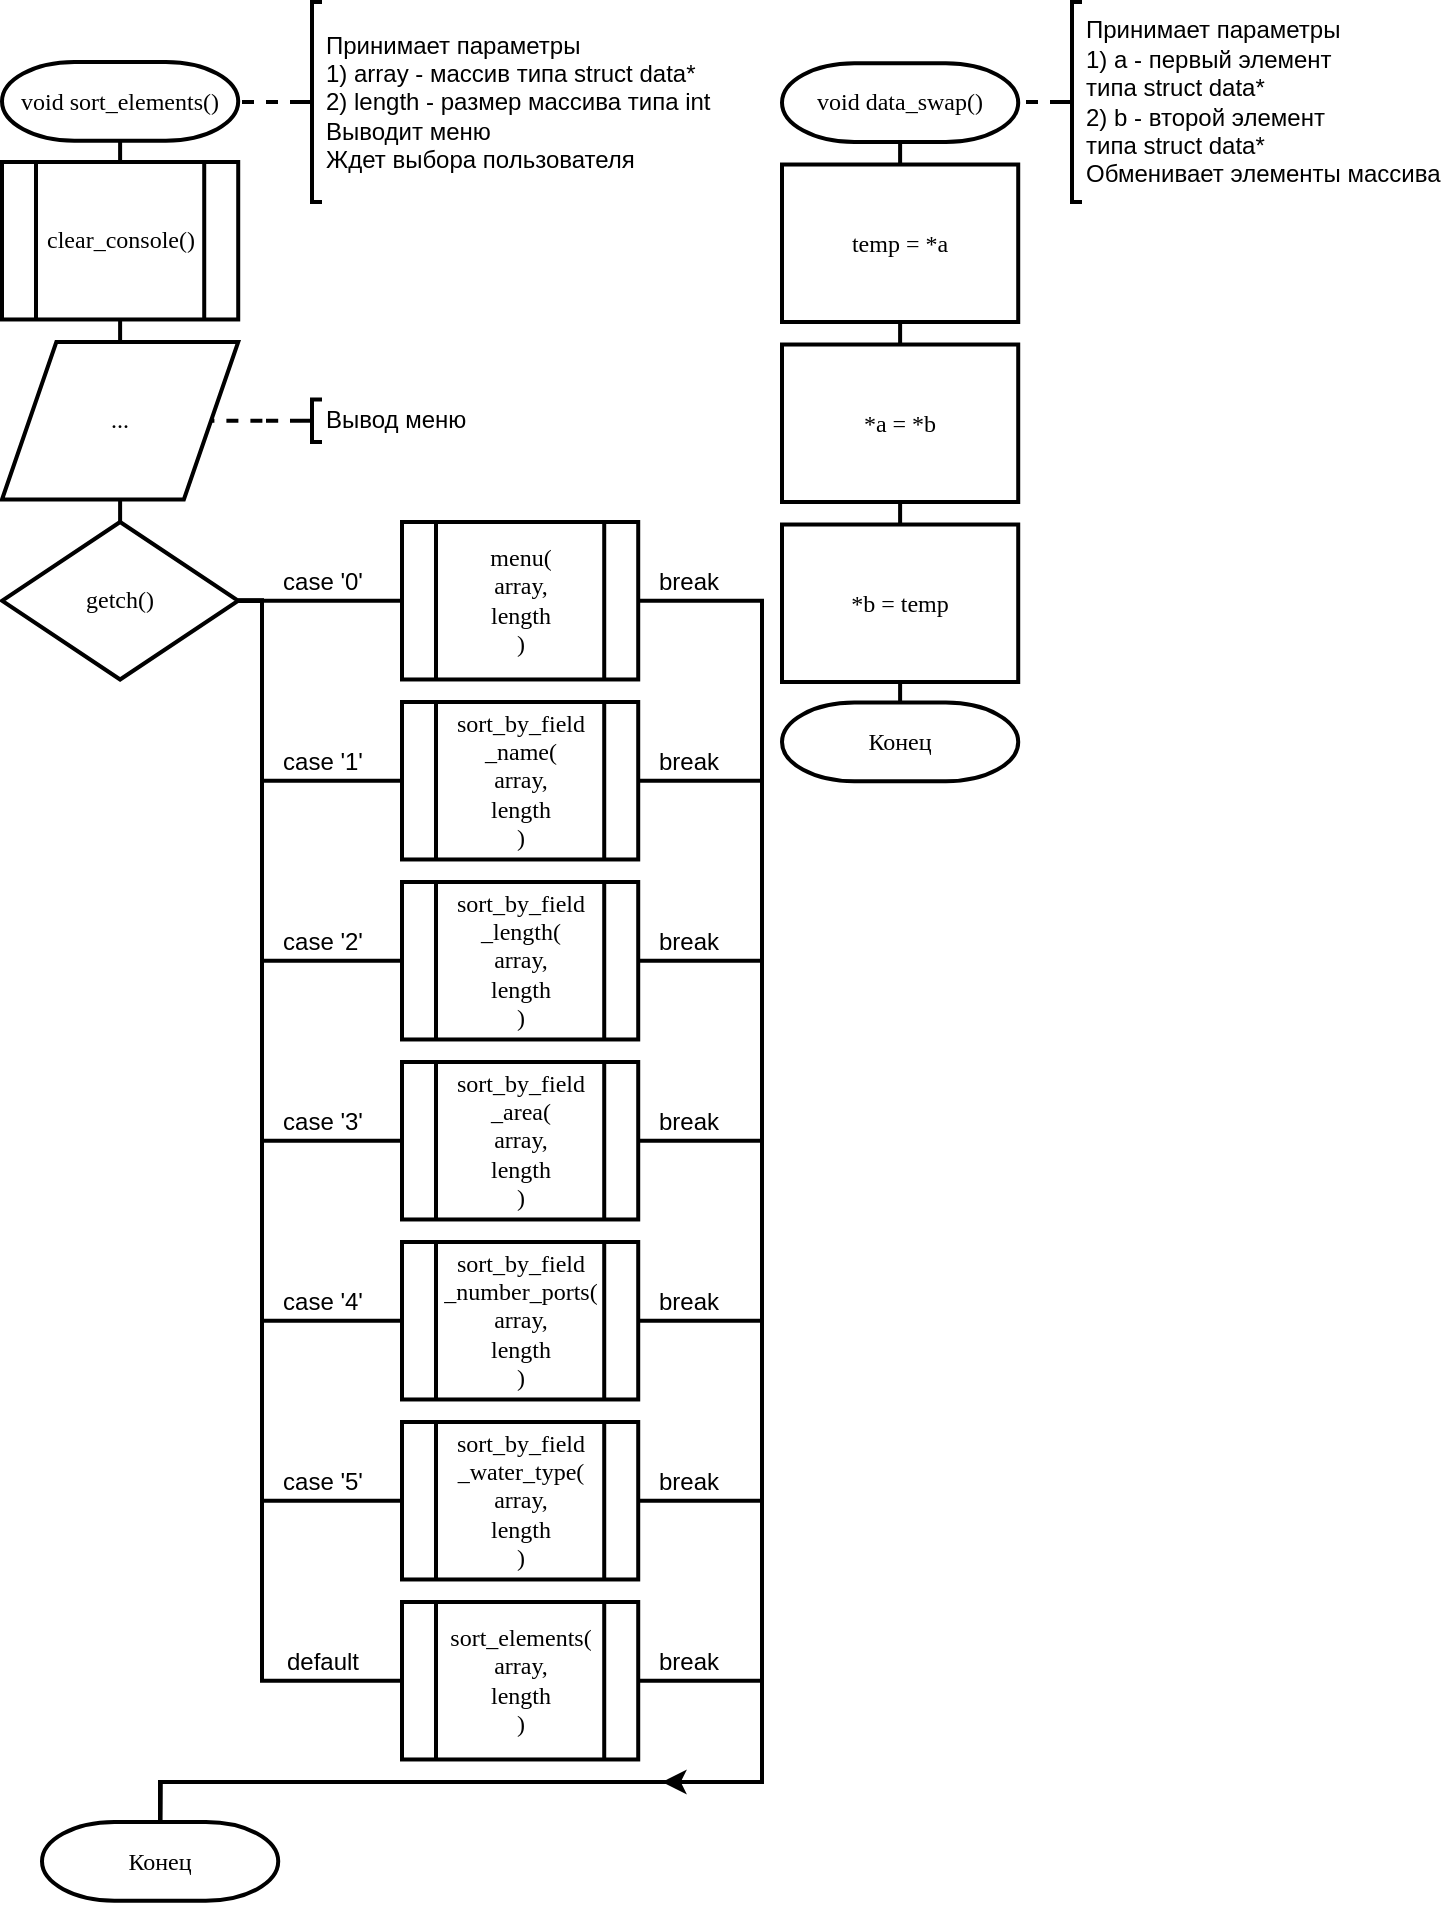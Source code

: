 <mxfile version="13.0.3" type="device" pages="3"><diagram id="VI3_AvtXxXNUg1uCcDkh" name="1"><mxGraphModel dx="1002" dy="581" grid="1" gridSize="10" guides="1" tooltips="1" connect="1" arrows="1" fold="1" page="1" pageScale="1" pageWidth="827" pageHeight="1169" math="0" shadow="0"><root><mxCell id="0"/><mxCell id="1" parent="0"/><mxCell id="K53VojIKb8qqglcW1NsD-45" style="edgeStyle=orthogonalEdgeStyle;rounded=0;orthogonalLoop=1;jettySize=auto;html=1;exitX=0.5;exitY=1;exitDx=0;exitDy=0;exitPerimeter=0;entryX=0.5;entryY=0;entryDx=0;entryDy=0;endArrow=none;endFill=0;strokeWidth=2;" edge="1" parent="1" source="K53VojIKb8qqglcW1NsD-1" target="K53VojIKb8qqglcW1NsD-2"><mxGeometry relative="1" as="geometry"/></mxCell><mxCell id="K53VojIKb8qqglcW1NsD-1" value="void sort_elements()" style="strokeWidth=2;html=1;shape=mxgraph.flowchart.terminator;whiteSpace=wrap;rounded=0;fontFamily=Times New Roman;" vertex="1" parent="1"><mxGeometry x="40" y="40" width="118.11" height="39.37" as="geometry"/></mxCell><mxCell id="K53VojIKb8qqglcW1NsD-44" style="edgeStyle=orthogonalEdgeStyle;rounded=0;orthogonalLoop=1;jettySize=auto;html=1;exitX=0.5;exitY=1;exitDx=0;exitDy=0;entryX=0.5;entryY=0;entryDx=0;entryDy=0;endArrow=none;endFill=0;strokeWidth=2;" edge="1" parent="1" source="K53VojIKb8qqglcW1NsD-2" target="K53VojIKb8qqglcW1NsD-3"><mxGeometry relative="1" as="geometry"/></mxCell><mxCell id="K53VojIKb8qqglcW1NsD-2" value="clear_console()" style="verticalLabelPosition=middle;verticalAlign=middle;html=1;shape=process;whiteSpace=wrap;rounded=0;size=0.14;arcSize=6;strokeWidth=2;fontFamily=Times New Roman;labelPosition=center;align=center;" vertex="1" parent="1"><mxGeometry x="40" y="90" width="118.11" height="78.74" as="geometry"/></mxCell><mxCell id="K53VojIKb8qqglcW1NsD-43" style="edgeStyle=orthogonalEdgeStyle;rounded=0;orthogonalLoop=1;jettySize=auto;html=1;exitX=0.5;exitY=1;exitDx=0;exitDy=0;entryX=0.5;entryY=0;entryDx=0;entryDy=0;entryPerimeter=0;endArrow=none;endFill=0;strokeWidth=2;" edge="1" parent="1" source="K53VojIKb8qqglcW1NsD-3" target="K53VojIKb8qqglcW1NsD-4"><mxGeometry relative="1" as="geometry"/></mxCell><mxCell id="K53VojIKb8qqglcW1NsD-3" value="..." style="shape=parallelogram;html=1;strokeWidth=2;perimeter=parallelogramPerimeter;whiteSpace=wrap;rounded=0;arcSize=12;size=0.23;fontFamily=Times New Roman;" vertex="1" parent="1"><mxGeometry x="40" y="180" width="118.11" height="78.74" as="geometry"/></mxCell><mxCell id="K53VojIKb8qqglcW1NsD-13" style="edgeStyle=orthogonalEdgeStyle;rounded=0;orthogonalLoop=1;jettySize=auto;html=1;exitX=1;exitY=0.5;exitDx=0;exitDy=0;exitPerimeter=0;entryX=0;entryY=0.5;entryDx=0;entryDy=0;endArrow=none;endFill=0;strokeWidth=2;" edge="1" parent="1" source="K53VojIKb8qqglcW1NsD-4" target="K53VojIKb8qqglcW1NsD-5"><mxGeometry relative="1" as="geometry"/></mxCell><mxCell id="K53VojIKb8qqglcW1NsD-14" style="edgeStyle=orthogonalEdgeStyle;rounded=0;orthogonalLoop=1;jettySize=auto;html=1;exitX=1;exitY=0.5;exitDx=0;exitDy=0;exitPerimeter=0;entryX=0;entryY=0.5;entryDx=0;entryDy=0;endArrow=none;endFill=0;strokeWidth=2;" edge="1" parent="1" source="K53VojIKb8qqglcW1NsD-4" target="K53VojIKb8qqglcW1NsD-6"><mxGeometry relative="1" as="geometry"><Array as="points"><mxPoint x="170" y="309"/><mxPoint x="170" y="399"/></Array></mxGeometry></mxCell><mxCell id="K53VojIKb8qqglcW1NsD-16" style="edgeStyle=orthogonalEdgeStyle;rounded=0;orthogonalLoop=1;jettySize=auto;html=1;exitX=1;exitY=0.5;exitDx=0;exitDy=0;exitPerimeter=0;entryX=0;entryY=0.5;entryDx=0;entryDy=0;endArrow=none;endFill=0;strokeWidth=2;" edge="1" parent="1" source="K53VojIKb8qqglcW1NsD-4" target="K53VojIKb8qqglcW1NsD-7"><mxGeometry relative="1" as="geometry"><Array as="points"><mxPoint x="170" y="309"/><mxPoint x="170" y="489"/></Array></mxGeometry></mxCell><mxCell id="K53VojIKb8qqglcW1NsD-17" style="edgeStyle=orthogonalEdgeStyle;rounded=0;orthogonalLoop=1;jettySize=auto;html=1;exitX=1;exitY=0.5;exitDx=0;exitDy=0;exitPerimeter=0;entryX=0;entryY=0.5;entryDx=0;entryDy=0;endArrow=none;endFill=0;strokeWidth=2;" edge="1" parent="1" source="K53VojIKb8qqglcW1NsD-4" target="K53VojIKb8qqglcW1NsD-8"><mxGeometry relative="1" as="geometry"><Array as="points"><mxPoint x="170" y="309"/><mxPoint x="170" y="579"/></Array></mxGeometry></mxCell><mxCell id="K53VojIKb8qqglcW1NsD-18" style="edgeStyle=orthogonalEdgeStyle;rounded=0;orthogonalLoop=1;jettySize=auto;html=1;exitX=1;exitY=0.5;exitDx=0;exitDy=0;exitPerimeter=0;entryX=0;entryY=0.5;entryDx=0;entryDy=0;endArrow=none;endFill=0;strokeWidth=2;" edge="1" parent="1" source="K53VojIKb8qqglcW1NsD-4" target="K53VojIKb8qqglcW1NsD-9"><mxGeometry relative="1" as="geometry"><Array as="points"><mxPoint x="170" y="309"/><mxPoint x="170" y="669"/></Array></mxGeometry></mxCell><mxCell id="K53VojIKb8qqglcW1NsD-19" style="edgeStyle=orthogonalEdgeStyle;rounded=0;orthogonalLoop=1;jettySize=auto;html=1;exitX=1;exitY=0.5;exitDx=0;exitDy=0;exitPerimeter=0;entryX=0;entryY=0.5;entryDx=0;entryDy=0;endArrow=none;endFill=0;strokeWidth=2;" edge="1" parent="1" source="K53VojIKb8qqglcW1NsD-4" target="K53VojIKb8qqglcW1NsD-10"><mxGeometry relative="1" as="geometry"><Array as="points"><mxPoint x="170" y="309"/><mxPoint x="170" y="759"/></Array></mxGeometry></mxCell><mxCell id="K53VojIKb8qqglcW1NsD-20" style="edgeStyle=orthogonalEdgeStyle;rounded=0;orthogonalLoop=1;jettySize=auto;html=1;exitX=1;exitY=0.5;exitDx=0;exitDy=0;exitPerimeter=0;entryX=0;entryY=0.5;entryDx=0;entryDy=0;endArrow=none;endFill=0;strokeWidth=2;" edge="1" parent="1" source="K53VojIKb8qqglcW1NsD-4" target="K53VojIKb8qqglcW1NsD-11"><mxGeometry relative="1" as="geometry"><Array as="points"><mxPoint x="170" y="309"/><mxPoint x="170" y="849"/></Array></mxGeometry></mxCell><mxCell id="K53VojIKb8qqglcW1NsD-4" value="getch()" style="strokeWidth=2;html=1;shape=mxgraph.flowchart.decision;whiteSpace=wrap;rounded=0;fontFamily=Times New Roman;" vertex="1" parent="1"><mxGeometry x="40" y="270" width="118.11" height="78.74" as="geometry"/></mxCell><mxCell id="K53VojIKb8qqglcW1NsD-28" style="edgeStyle=orthogonalEdgeStyle;rounded=0;orthogonalLoop=1;jettySize=auto;html=1;exitX=1;exitY=0.5;exitDx=0;exitDy=0;entryX=0.5;entryY=0;entryDx=0;entryDy=0;entryPerimeter=0;endArrow=none;endFill=0;strokeWidth=2;" edge="1" parent="1" source="K53VojIKb8qqglcW1NsD-5" target="K53VojIKb8qqglcW1NsD-12"><mxGeometry relative="1" as="geometry"><Array as="points"><mxPoint x="420" y="309"/><mxPoint x="420" y="900"/><mxPoint x="119" y="900"/></Array></mxGeometry></mxCell><mxCell id="K53VojIKb8qqglcW1NsD-5" value="menu(&lt;br&gt;array,&lt;br&gt;length&lt;br&gt;)" style="verticalLabelPosition=middle;verticalAlign=middle;html=1;shape=process;whiteSpace=wrap;rounded=0;size=0.14;arcSize=6;strokeWidth=2;fontFamily=Times New Roman;labelPosition=center;align=center;" vertex="1" parent="1"><mxGeometry x="240" y="270" width="118.11" height="78.74" as="geometry"/></mxCell><mxCell id="K53VojIKb8qqglcW1NsD-27" style="edgeStyle=orthogonalEdgeStyle;rounded=0;orthogonalLoop=1;jettySize=auto;html=1;exitX=1;exitY=0.5;exitDx=0;exitDy=0;entryX=0.5;entryY=0;entryDx=0;entryDy=0;entryPerimeter=0;endArrow=none;endFill=0;strokeWidth=2;" edge="1" parent="1" source="K53VojIKb8qqglcW1NsD-6" target="K53VojIKb8qqglcW1NsD-12"><mxGeometry relative="1" as="geometry"><Array as="points"><mxPoint x="420" y="399"/><mxPoint x="420" y="900"/><mxPoint x="119" y="900"/></Array></mxGeometry></mxCell><mxCell id="K53VojIKb8qqglcW1NsD-6" value="sort_by_field&lt;br&gt;_name(&lt;br&gt;array,&lt;br&gt;length&lt;br&gt;)" style="verticalLabelPosition=middle;verticalAlign=middle;html=1;shape=process;whiteSpace=wrap;rounded=0;size=0.14;arcSize=6;strokeWidth=2;fontFamily=Times New Roman;labelPosition=center;align=center;" vertex="1" parent="1"><mxGeometry x="240" y="360" width="118.11" height="78.74" as="geometry"/></mxCell><mxCell id="K53VojIKb8qqglcW1NsD-26" style="edgeStyle=orthogonalEdgeStyle;rounded=0;orthogonalLoop=1;jettySize=auto;html=1;exitX=1;exitY=0.5;exitDx=0;exitDy=0;entryX=0.5;entryY=0;entryDx=0;entryDy=0;entryPerimeter=0;endArrow=none;endFill=0;strokeWidth=2;" edge="1" parent="1" source="K53VojIKb8qqglcW1NsD-7" target="K53VojIKb8qqglcW1NsD-12"><mxGeometry relative="1" as="geometry"><Array as="points"><mxPoint x="420" y="489"/><mxPoint x="420" y="900"/><mxPoint x="119" y="900"/></Array></mxGeometry></mxCell><mxCell id="K53VojIKb8qqglcW1NsD-7" value="sort_by_field&lt;br&gt;_length(&lt;br&gt;array,&lt;br&gt;length&lt;br&gt;)" style="verticalLabelPosition=middle;verticalAlign=middle;html=1;shape=process;whiteSpace=wrap;rounded=0;size=0.14;arcSize=6;strokeWidth=2;fontFamily=Times New Roman;labelPosition=center;align=center;" vertex="1" parent="1"><mxGeometry x="240" y="450" width="118.11" height="78.74" as="geometry"/></mxCell><mxCell id="K53VojIKb8qqglcW1NsD-25" style="edgeStyle=orthogonalEdgeStyle;rounded=0;orthogonalLoop=1;jettySize=auto;html=1;exitX=1;exitY=0.5;exitDx=0;exitDy=0;entryX=0.5;entryY=0;entryDx=0;entryDy=0;entryPerimeter=0;endArrow=none;endFill=0;strokeWidth=2;" edge="1" parent="1" source="K53VojIKb8qqglcW1NsD-8" target="K53VojIKb8qqglcW1NsD-12"><mxGeometry relative="1" as="geometry"><Array as="points"><mxPoint x="420" y="579"/><mxPoint x="420" y="900"/><mxPoint x="119" y="900"/></Array></mxGeometry></mxCell><mxCell id="K53VojIKb8qqglcW1NsD-8" value="sort_by_field&lt;br&gt;_area(&lt;br&gt;array,&lt;br&gt;length&lt;br&gt;)" style="verticalLabelPosition=middle;verticalAlign=middle;html=1;shape=process;whiteSpace=wrap;rounded=0;size=0.14;arcSize=6;strokeWidth=2;fontFamily=Times New Roman;labelPosition=center;align=center;" vertex="1" parent="1"><mxGeometry x="240" y="540" width="118.11" height="78.74" as="geometry"/></mxCell><mxCell id="K53VojIKb8qqglcW1NsD-24" style="edgeStyle=orthogonalEdgeStyle;rounded=0;orthogonalLoop=1;jettySize=auto;html=1;exitX=1;exitY=0.5;exitDx=0;exitDy=0;entryX=0.5;entryY=0;entryDx=0;entryDy=0;entryPerimeter=0;endArrow=none;endFill=0;strokeWidth=2;" edge="1" parent="1" source="K53VojIKb8qqglcW1NsD-9" target="K53VojIKb8qqglcW1NsD-12"><mxGeometry relative="1" as="geometry"><Array as="points"><mxPoint x="420" y="669"/><mxPoint x="420" y="900"/><mxPoint x="119" y="900"/></Array></mxGeometry></mxCell><mxCell id="K53VojIKb8qqglcW1NsD-9" value="sort_by_field&lt;br&gt;_number_ports(&lt;br&gt;array,&lt;br&gt;length&lt;br&gt;)" style="verticalLabelPosition=middle;verticalAlign=middle;html=1;shape=process;whiteSpace=wrap;rounded=0;size=0.14;arcSize=6;strokeWidth=2;fontFamily=Times New Roman;labelPosition=center;align=center;" vertex="1" parent="1"><mxGeometry x="240" y="630" width="118.11" height="78.74" as="geometry"/></mxCell><mxCell id="K53VojIKb8qqglcW1NsD-23" style="edgeStyle=orthogonalEdgeStyle;rounded=0;orthogonalLoop=1;jettySize=auto;html=1;exitX=1;exitY=0.5;exitDx=0;exitDy=0;entryX=0.5;entryY=0;entryDx=0;entryDy=0;entryPerimeter=0;endArrow=none;endFill=0;strokeWidth=2;" edge="1" parent="1" source="K53VojIKb8qqglcW1NsD-10" target="K53VojIKb8qqglcW1NsD-12"><mxGeometry relative="1" as="geometry"><Array as="points"><mxPoint x="420" y="759"/><mxPoint x="420" y="900"/><mxPoint x="119" y="900"/></Array></mxGeometry></mxCell><mxCell id="K53VojIKb8qqglcW1NsD-10" value="sort_by_field&lt;br&gt;_water_type(&lt;br&gt;array,&lt;br&gt;length&lt;br&gt;)" style="verticalLabelPosition=middle;verticalAlign=middle;html=1;shape=process;whiteSpace=wrap;rounded=0;size=0.14;arcSize=6;strokeWidth=2;fontFamily=Times New Roman;labelPosition=center;align=center;" vertex="1" parent="1"><mxGeometry x="240" y="720" width="118.11" height="78.74" as="geometry"/></mxCell><mxCell id="K53VojIKb8qqglcW1NsD-21" style="edgeStyle=orthogonalEdgeStyle;rounded=0;orthogonalLoop=1;jettySize=auto;html=1;exitX=1;exitY=0.5;exitDx=0;exitDy=0;entryX=0.5;entryY=0;entryDx=0;entryDy=0;entryPerimeter=0;endArrow=none;endFill=0;strokeWidth=2;" edge="1" parent="1" source="K53VojIKb8qqglcW1NsD-11" target="K53VojIKb8qqglcW1NsD-12"><mxGeometry relative="1" as="geometry"><Array as="points"><mxPoint x="420" y="849"/><mxPoint x="420" y="900"/><mxPoint x="119" y="900"/></Array></mxGeometry></mxCell><mxCell id="K53VojIKb8qqglcW1NsD-11" value="sort_elements(&lt;br&gt;array,&lt;br&gt;length&lt;br&gt;)" style="verticalLabelPosition=middle;verticalAlign=middle;html=1;shape=process;whiteSpace=wrap;rounded=0;size=0.14;arcSize=6;strokeWidth=2;fontFamily=Times New Roman;labelPosition=center;align=center;" vertex="1" parent="1"><mxGeometry x="240" y="810" width="118.11" height="78.74" as="geometry"/></mxCell><mxCell id="K53VojIKb8qqglcW1NsD-12" value="Конец" style="strokeWidth=2;html=1;shape=mxgraph.flowchart.terminator;whiteSpace=wrap;rounded=0;fontFamily=Times New Roman;" vertex="1" parent="1"><mxGeometry x="60" y="920" width="118.11" height="39.37" as="geometry"/></mxCell><mxCell id="K53VojIKb8qqglcW1NsD-15" value="case '0'" style="text;html=1;align=center;verticalAlign=middle;resizable=0;points=[];autosize=1;" vertex="1" parent="1"><mxGeometry x="170" y="290" width="60" height="20" as="geometry"/></mxCell><mxCell id="K53VojIKb8qqglcW1NsD-22" value="break" style="text;html=1;align=center;verticalAlign=middle;resizable=0;points=[];autosize=1;" vertex="1" parent="1"><mxGeometry x="358.11" y="830" width="50" height="20" as="geometry"/></mxCell><mxCell id="K53VojIKb8qqglcW1NsD-29" value="break" style="text;html=1;align=center;verticalAlign=middle;resizable=0;points=[];autosize=1;" vertex="1" parent="1"><mxGeometry x="358.11" y="740" width="50" height="20" as="geometry"/></mxCell><mxCell id="K53VojIKb8qqglcW1NsD-30" value="break" style="text;html=1;align=center;verticalAlign=middle;resizable=0;points=[];autosize=1;" vertex="1" parent="1"><mxGeometry x="358.11" y="650" width="50" height="20" as="geometry"/></mxCell><mxCell id="K53VojIKb8qqglcW1NsD-31" value="break" style="text;html=1;align=center;verticalAlign=middle;resizable=0;points=[];autosize=1;" vertex="1" parent="1"><mxGeometry x="358.11" y="560" width="50" height="20" as="geometry"/></mxCell><mxCell id="K53VojIKb8qqglcW1NsD-32" value="break" style="text;html=1;align=center;verticalAlign=middle;resizable=0;points=[];autosize=1;" vertex="1" parent="1"><mxGeometry x="358.11" y="470" width="50" height="20" as="geometry"/></mxCell><mxCell id="K53VojIKb8qqglcW1NsD-33" value="break" style="text;html=1;align=center;verticalAlign=middle;resizable=0;points=[];autosize=1;" vertex="1" parent="1"><mxGeometry x="358.11" y="380" width="50" height="20" as="geometry"/></mxCell><mxCell id="K53VojIKb8qqglcW1NsD-34" value="break" style="text;html=1;align=center;verticalAlign=middle;resizable=0;points=[];autosize=1;" vertex="1" parent="1"><mxGeometry x="358.11" y="290" width="50" height="20" as="geometry"/></mxCell><mxCell id="K53VojIKb8qqglcW1NsD-35" value="case '1'" style="text;html=1;align=center;verticalAlign=middle;resizable=0;points=[];autosize=1;" vertex="1" parent="1"><mxGeometry x="170" y="380" width="60" height="20" as="geometry"/></mxCell><mxCell id="K53VojIKb8qqglcW1NsD-38" value="case '2'" style="text;html=1;align=center;verticalAlign=middle;resizable=0;points=[];autosize=1;" vertex="1" parent="1"><mxGeometry x="170" y="470" width="60" height="20" as="geometry"/></mxCell><mxCell id="K53VojIKb8qqglcW1NsD-39" value="case '3'" style="text;html=1;align=center;verticalAlign=middle;resizable=0;points=[];autosize=1;" vertex="1" parent="1"><mxGeometry x="170" y="560" width="60" height="20" as="geometry"/></mxCell><mxCell id="K53VojIKb8qqglcW1NsD-40" value="case '4'" style="text;html=1;align=center;verticalAlign=middle;resizable=0;points=[];autosize=1;" vertex="1" parent="1"><mxGeometry x="170" y="650" width="60" height="20" as="geometry"/></mxCell><mxCell id="K53VojIKb8qqglcW1NsD-41" value="case '5'" style="text;html=1;align=center;verticalAlign=middle;resizable=0;points=[];autosize=1;" vertex="1" parent="1"><mxGeometry x="170" y="740" width="60" height="20" as="geometry"/></mxCell><mxCell id="K53VojIKb8qqglcW1NsD-42" value="default" style="text;html=1;align=center;verticalAlign=middle;resizable=0;points=[];autosize=1;" vertex="1" parent="1"><mxGeometry x="175" y="830" width="50" height="20" as="geometry"/></mxCell><mxCell id="K53VojIKb8qqglcW1NsD-47" style="edgeStyle=orthogonalEdgeStyle;rounded=0;orthogonalLoop=1;jettySize=auto;html=1;exitX=0;exitY=0.5;exitDx=0;exitDy=0;exitPerimeter=0;entryX=1;entryY=0.5;entryDx=0;entryDy=0;entryPerimeter=0;endArrow=none;endFill=0;strokeWidth=2;dashed=1;" edge="1" parent="1" source="K53VojIKb8qqglcW1NsD-46" target="K53VojIKb8qqglcW1NsD-1"><mxGeometry relative="1" as="geometry"/></mxCell><mxCell id="K53VojIKb8qqglcW1NsD-46" value="Принимает параметры&lt;br&gt;1) array - массив типа struct data*&lt;br&gt;2) length - размер массива типа int&lt;br&gt;Выводит меню&lt;br&gt;Ждет выбора пользователя" style="strokeWidth=2;html=1;shape=mxgraph.flowchart.annotation_2;align=left;labelPosition=right;pointerEvents=1;" vertex="1" parent="1"><mxGeometry x="190" y="10" width="10" height="100" as="geometry"/></mxCell><mxCell id="K53VojIKb8qqglcW1NsD-53" style="edgeStyle=orthogonalEdgeStyle;rounded=0;orthogonalLoop=1;jettySize=auto;html=1;exitX=0.5;exitY=1;exitDx=0;exitDy=0;exitPerimeter=0;entryX=0.5;entryY=0;entryDx=0;entryDy=0;endArrow=none;endFill=0;strokeWidth=2;" edge="1" parent="1" source="K53VojIKb8qqglcW1NsD-48" target="K53VojIKb8qqglcW1NsD-49"><mxGeometry relative="1" as="geometry"/></mxCell><mxCell id="K53VojIKb8qqglcW1NsD-48" value="void data_swap()" style="strokeWidth=2;html=1;shape=mxgraph.flowchart.terminator;whiteSpace=wrap;rounded=0;fontFamily=Times New Roman;" vertex="1" parent="1"><mxGeometry x="430" y="40.63" width="118.11" height="39.37" as="geometry"/></mxCell><mxCell id="K53VojIKb8qqglcW1NsD-54" style="edgeStyle=orthogonalEdgeStyle;rounded=0;orthogonalLoop=1;jettySize=auto;html=1;exitX=0.5;exitY=1;exitDx=0;exitDy=0;entryX=0.5;entryY=0;entryDx=0;entryDy=0;endArrow=none;endFill=0;strokeWidth=2;" edge="1" parent="1" source="K53VojIKb8qqglcW1NsD-49" target="K53VojIKb8qqglcW1NsD-50"><mxGeometry relative="1" as="geometry"/></mxCell><mxCell id="K53VojIKb8qqglcW1NsD-49" value="temp = *a" style="rounded=0;whiteSpace=wrap;html=1;absoluteArcSize=1;arcSize=14;strokeWidth=2;fontFamily=Times New Roman;" vertex="1" parent="1"><mxGeometry x="430" y="91.26" width="118.11" height="78.74" as="geometry"/></mxCell><mxCell id="K53VojIKb8qqglcW1NsD-55" style="edgeStyle=orthogonalEdgeStyle;rounded=0;orthogonalLoop=1;jettySize=auto;html=1;exitX=0.5;exitY=1;exitDx=0;exitDy=0;entryX=0.5;entryY=0;entryDx=0;entryDy=0;endArrow=none;endFill=0;strokeWidth=2;" edge="1" parent="1" source="K53VojIKb8qqglcW1NsD-50" target="K53VojIKb8qqglcW1NsD-51"><mxGeometry relative="1" as="geometry"/></mxCell><mxCell id="K53VojIKb8qqglcW1NsD-50" value="*a = *b" style="rounded=0;whiteSpace=wrap;html=1;absoluteArcSize=1;arcSize=14;strokeWidth=2;fontFamily=Times New Roman;" vertex="1" parent="1"><mxGeometry x="430" y="181.26" width="118.11" height="78.74" as="geometry"/></mxCell><mxCell id="K53VojIKb8qqglcW1NsD-56" style="edgeStyle=orthogonalEdgeStyle;rounded=0;orthogonalLoop=1;jettySize=auto;html=1;exitX=0.5;exitY=1;exitDx=0;exitDy=0;entryX=0.5;entryY=0;entryDx=0;entryDy=0;entryPerimeter=0;endArrow=none;endFill=0;strokeWidth=2;" edge="1" parent="1" source="K53VojIKb8qqglcW1NsD-51" target="K53VojIKb8qqglcW1NsD-52"><mxGeometry relative="1" as="geometry"/></mxCell><mxCell id="K53VojIKb8qqglcW1NsD-51" value="*b = temp" style="rounded=0;whiteSpace=wrap;html=1;absoluteArcSize=1;arcSize=14;strokeWidth=2;fontFamily=Times New Roman;" vertex="1" parent="1"><mxGeometry x="430" y="271.26" width="118.11" height="78.74" as="geometry"/></mxCell><mxCell id="K53VojIKb8qqglcW1NsD-52" value="Конец" style="strokeWidth=2;html=1;shape=mxgraph.flowchart.terminator;whiteSpace=wrap;rounded=0;fontFamily=Times New Roman;" vertex="1" parent="1"><mxGeometry x="430" y="360.31" width="118.11" height="39.37" as="geometry"/></mxCell><mxCell id="K53VojIKb8qqglcW1NsD-58" style="edgeStyle=orthogonalEdgeStyle;rounded=0;orthogonalLoop=1;jettySize=auto;html=1;exitX=0;exitY=0.5;exitDx=0;exitDy=0;exitPerimeter=0;entryX=1;entryY=0.5;entryDx=0;entryDy=0;entryPerimeter=0;endArrow=none;endFill=0;strokeWidth=2;dashed=1;" edge="1" parent="1" source="K53VojIKb8qqglcW1NsD-57" target="K53VojIKb8qqglcW1NsD-48"><mxGeometry relative="1" as="geometry"/></mxCell><mxCell id="K53VojIKb8qqglcW1NsD-57" value="Принимает параметры&lt;br&gt;1) a - первый элемент&lt;br&gt;типа struct data*&lt;br&gt;2) b - второй элемент&lt;br&gt;типа struct data*&lt;br&gt;Обменивает элементы массива" style="strokeWidth=2;html=1;shape=mxgraph.flowchart.annotation_2;align=left;labelPosition=right;pointerEvents=1;" vertex="1" parent="1"><mxGeometry x="570" y="10" width="10" height="100" as="geometry"/></mxCell><mxCell id="K53VojIKb8qqglcW1NsD-59" value="" style="endArrow=classic;html=1;dashed=1;strokeWidth=2;" edge="1" parent="1"><mxGeometry width="50" height="50" relative="1" as="geometry"><mxPoint x="410" y="900" as="sourcePoint"/><mxPoint x="370" y="900" as="targetPoint"/></mxGeometry></mxCell><mxCell id="K53VojIKb8qqglcW1NsD-61" style="edgeStyle=orthogonalEdgeStyle;rounded=0;orthogonalLoop=1;jettySize=auto;html=1;exitX=0;exitY=0.5;exitDx=0;exitDy=0;exitPerimeter=0;entryX=1;entryY=0.5;entryDx=0;entryDy=0;dashed=1;endArrow=none;endFill=0;strokeWidth=2;" edge="1" parent="1" source="K53VojIKb8qqglcW1NsD-60" target="K53VojIKb8qqglcW1NsD-3"><mxGeometry relative="1" as="geometry"/></mxCell><mxCell id="K53VojIKb8qqglcW1NsD-60" value="Вывод меню" style="strokeWidth=2;html=1;shape=mxgraph.flowchart.annotation_2;align=left;labelPosition=right;pointerEvents=1;" vertex="1" parent="1"><mxGeometry x="190" y="208.74" width="10" height="21.26" as="geometry"/></mxCell></root></mxGraphModel></diagram><diagram id="NAUKUlrg1rlE602z9Po_" name="2"><mxGraphModel dx="1002" dy="581" grid="1" gridSize="10" guides="1" tooltips="1" connect="1" arrows="1" fold="1" page="1" pageScale="1" pageWidth="827" pageHeight="1169" math="0" shadow="0"><root><mxCell id="PZYgYT-Fz4I2v9IdgERW-0"/><mxCell id="PZYgYT-Fz4I2v9IdgERW-1" parent="PZYgYT-Fz4I2v9IdgERW-0"/><mxCell id="HKFrUpWvoMhzwfTuIe5u-8" style="edgeStyle=orthogonalEdgeStyle;rounded=0;orthogonalLoop=1;jettySize=auto;html=1;exitX=0.5;exitY=1;exitDx=0;exitDy=0;exitPerimeter=0;entryX=0.5;entryY=0;entryDx=0;entryDy=0;entryPerimeter=0;endArrow=none;endFill=0;strokeWidth=2;" edge="1" parent="PZYgYT-Fz4I2v9IdgERW-1" source="HKFrUpWvoMhzwfTuIe5u-0" target="HKFrUpWvoMhzwfTuIe5u-1"><mxGeometry relative="1" as="geometry"/></mxCell><mxCell id="HKFrUpWvoMhzwfTuIe5u-0" value="void sort_field&lt;br&gt;_by_length()" style="strokeWidth=2;html=1;shape=mxgraph.flowchart.terminator;whiteSpace=wrap;rounded=0;fontFamily=Times New Roman;" vertex="1" parent="PZYgYT-Fz4I2v9IdgERW-1"><mxGeometry x="40" y="150.32" width="118.11" height="39.37" as="geometry"/></mxCell><mxCell id="HKFrUpWvoMhzwfTuIe5u-9" style="edgeStyle=orthogonalEdgeStyle;rounded=0;orthogonalLoop=1;jettySize=auto;html=1;exitX=0.5;exitY=1;exitDx=0;exitDy=0;exitPerimeter=0;entryX=0.5;entryY=0;entryDx=0;entryDy=0;entryPerimeter=0;endArrow=none;endFill=0;strokeWidth=2;" edge="1" parent="PZYgYT-Fz4I2v9IdgERW-1" source="HKFrUpWvoMhzwfTuIe5u-1" target="HKFrUpWvoMhzwfTuIe5u-2"><mxGeometry relative="1" as="geometry"/></mxCell><mxCell id="HKFrUpWvoMhzwfTuIe5u-1" value="i = 0&lt;br&gt;i &amp;lt; length" style="strokeWidth=2;html=1;shape=mxgraph.flowchart.loop_limit;whiteSpace=wrap;rounded=0;fontFamily=Times New Roman;" vertex="1" parent="PZYgYT-Fz4I2v9IdgERW-1"><mxGeometry x="40" y="200.32" width="118.11" height="78.74" as="geometry"/></mxCell><mxCell id="HKFrUpWvoMhzwfTuIe5u-10" style="edgeStyle=orthogonalEdgeStyle;rounded=0;orthogonalLoop=1;jettySize=auto;html=1;exitX=0.5;exitY=1;exitDx=0;exitDy=0;exitPerimeter=0;entryX=0.5;entryY=0;entryDx=0;entryDy=0;entryPerimeter=0;endArrow=none;endFill=0;strokeWidth=2;" edge="1" parent="PZYgYT-Fz4I2v9IdgERW-1" source="HKFrUpWvoMhzwfTuIe5u-2" target="HKFrUpWvoMhzwfTuIe5u-3"><mxGeometry relative="1" as="geometry"/></mxCell><mxCell id="HKFrUpWvoMhzwfTuIe5u-2" value="j = 0&lt;br&gt;j &amp;lt; length" style="strokeWidth=2;html=1;shape=mxgraph.flowchart.loop_limit;whiteSpace=wrap;rounded=0;fontFamily=Times New Roman;" vertex="1" parent="PZYgYT-Fz4I2v9IdgERW-1"><mxGeometry x="40" y="290.32" width="118.11" height="78.74" as="geometry"/></mxCell><mxCell id="HKFrUpWvoMhzwfTuIe5u-11" style="edgeStyle=orthogonalEdgeStyle;rounded=0;orthogonalLoop=1;jettySize=auto;html=1;exitX=0.5;exitY=1;exitDx=0;exitDy=0;exitPerimeter=0;entryX=0.5;entryY=0;entryDx=0;entryDy=0;endArrow=none;endFill=0;strokeWidth=2;" edge="1" parent="PZYgYT-Fz4I2v9IdgERW-1" source="HKFrUpWvoMhzwfTuIe5u-3" target="HKFrUpWvoMhzwfTuIe5u-4"><mxGeometry relative="1" as="geometry"/></mxCell><mxCell id="HKFrUpWvoMhzwfTuIe5u-12" style="edgeStyle=orthogonalEdgeStyle;rounded=0;orthogonalLoop=1;jettySize=auto;html=1;exitX=1;exitY=0.5;exitDx=0;exitDy=0;exitPerimeter=0;entryX=0.5;entryY=1;entryDx=0;entryDy=0;entryPerimeter=0;endArrow=none;endFill=0;strokeWidth=2;" edge="1" parent="PZYgYT-Fz4I2v9IdgERW-1" source="HKFrUpWvoMhzwfTuIe5u-3" target="HKFrUpWvoMhzwfTuIe5u-5"><mxGeometry relative="1" as="geometry"><Array as="points"><mxPoint x="178" y="419.32"/><mxPoint x="178" y="560.32"/><mxPoint x="99" y="560.32"/></Array></mxGeometry></mxCell><mxCell id="HKFrUpWvoMhzwfTuIe5u-3" value="array[i].length&lt;br&gt;&amp;lt; array[j].length" style="strokeWidth=2;html=1;shape=mxgraph.flowchart.decision;whiteSpace=wrap;rounded=0;fontFamily=Times New Roman;" vertex="1" parent="PZYgYT-Fz4I2v9IdgERW-1"><mxGeometry x="40" y="380.32" width="118.11" height="78.74" as="geometry"/></mxCell><mxCell id="HKFrUpWvoMhzwfTuIe5u-13" style="edgeStyle=orthogonalEdgeStyle;rounded=0;orthogonalLoop=1;jettySize=auto;html=1;exitX=0.5;exitY=1;exitDx=0;exitDy=0;entryX=0.5;entryY=1;entryDx=0;entryDy=0;entryPerimeter=0;endArrow=none;endFill=0;strokeWidth=2;" edge="1" parent="PZYgYT-Fz4I2v9IdgERW-1" source="HKFrUpWvoMhzwfTuIe5u-4" target="HKFrUpWvoMhzwfTuIe5u-5"><mxGeometry relative="1" as="geometry"/></mxCell><mxCell id="HKFrUpWvoMhzwfTuIe5u-4" value="data_swap(&lt;br&gt;&amp;amp;array[i], &amp;amp;array[j]&lt;br&gt;)" style="verticalLabelPosition=middle;verticalAlign=middle;html=1;shape=process;whiteSpace=wrap;rounded=0;size=0.14;arcSize=6;strokeWidth=2;fontFamily=Times New Roman;labelPosition=center;align=center;" vertex="1" parent="PZYgYT-Fz4I2v9IdgERW-1"><mxGeometry x="40" y="470.32" width="118.11" height="78.74" as="geometry"/></mxCell><mxCell id="HKFrUpWvoMhzwfTuIe5u-14" style="edgeStyle=orthogonalEdgeStyle;rounded=0;orthogonalLoop=1;jettySize=auto;html=1;exitX=0.5;exitY=0;exitDx=0;exitDy=0;exitPerimeter=0;entryX=0.5;entryY=1;entryDx=0;entryDy=0;entryPerimeter=0;endArrow=none;endFill=0;strokeWidth=2;" edge="1" parent="PZYgYT-Fz4I2v9IdgERW-1" source="HKFrUpWvoMhzwfTuIe5u-5" target="HKFrUpWvoMhzwfTuIe5u-6"><mxGeometry relative="1" as="geometry"/></mxCell><mxCell id="HKFrUpWvoMhzwfTuIe5u-5" value="j++" style="strokeWidth=2;html=1;shape=mxgraph.flowchart.loop_limit;whiteSpace=wrap;rounded=0;fontFamily=Times New Roman;flipV=1;" vertex="1" parent="PZYgYT-Fz4I2v9IdgERW-1"><mxGeometry x="40" y="570.32" width="118.11" height="78.74" as="geometry"/></mxCell><mxCell id="HKFrUpWvoMhzwfTuIe5u-15" style="edgeStyle=orthogonalEdgeStyle;rounded=0;orthogonalLoop=1;jettySize=auto;html=1;exitX=0.5;exitY=0;exitDx=0;exitDy=0;exitPerimeter=0;entryX=0.5;entryY=0;entryDx=0;entryDy=0;entryPerimeter=0;endArrow=none;endFill=0;strokeWidth=2;" edge="1" parent="PZYgYT-Fz4I2v9IdgERW-1" source="HKFrUpWvoMhzwfTuIe5u-6" target="HKFrUpWvoMhzwfTuIe5u-7"><mxGeometry relative="1" as="geometry"/></mxCell><mxCell id="HKFrUpWvoMhzwfTuIe5u-6" value="i++" style="strokeWidth=2;html=1;shape=mxgraph.flowchart.loop_limit;whiteSpace=wrap;rounded=0;fontFamily=Times New Roman;flipV=1;" vertex="1" parent="PZYgYT-Fz4I2v9IdgERW-1"><mxGeometry x="40" y="670.32" width="118.11" height="78.74" as="geometry"/></mxCell><mxCell id="HKFrUpWvoMhzwfTuIe5u-7" value="Конец" style="strokeWidth=2;html=1;shape=mxgraph.flowchart.terminator;whiteSpace=wrap;rounded=0;fontFamily=Times New Roman;" vertex="1" parent="PZYgYT-Fz4I2v9IdgERW-1"><mxGeometry x="40" y="760.32" width="118.11" height="39.37" as="geometry"/></mxCell><mxCell id="HKFrUpWvoMhzwfTuIe5u-17" style="edgeStyle=orthogonalEdgeStyle;rounded=0;orthogonalLoop=1;jettySize=auto;html=1;exitX=0;exitY=0.5;exitDx=0;exitDy=0;exitPerimeter=0;entryX=1;entryY=0.5;entryDx=0;entryDy=0;entryPerimeter=0;endArrow=none;endFill=0;strokeWidth=2;dashed=1;" edge="1" parent="PZYgYT-Fz4I2v9IdgERW-1" source="HKFrUpWvoMhzwfTuIe5u-16" target="HKFrUpWvoMhzwfTuIe5u-0"><mxGeometry relative="1" as="geometry"><Array as="points"><mxPoint x="30" y="140"/><mxPoint x="178" y="140"/><mxPoint x="178" y="170"/></Array></mxGeometry></mxCell><mxCell id="HKFrUpWvoMhzwfTuIe5u-16" value="Принимает параметры&lt;br&gt;1) array - массив типа struct data*&lt;br&gt;2) length - размер массива типа int&lt;br&gt;Сортирует массив по полю длины" style="strokeWidth=2;html=1;shape=mxgraph.flowchart.annotation_2;align=left;labelPosition=right;pointerEvents=1;" vertex="1" parent="PZYgYT-Fz4I2v9IdgERW-1"><mxGeometry x="30" y="70" width="10" height="60.32" as="geometry"/></mxCell><mxCell id="HKFrUpWvoMhzwfTuIe5u-38" style="edgeStyle=orthogonalEdgeStyle;rounded=0;orthogonalLoop=1;jettySize=auto;html=1;exitX=0.5;exitY=1;exitDx=0;exitDy=0;exitPerimeter=0;entryX=0.5;entryY=0;entryDx=0;entryDy=0;entryPerimeter=0;endArrow=none;endFill=0;strokeWidth=2;" edge="1" parent="PZYgYT-Fz4I2v9IdgERW-1" source="HKFrUpWvoMhzwfTuIe5u-39" target="HKFrUpWvoMhzwfTuIe5u-41"><mxGeometry relative="1" as="geometry"/></mxCell><mxCell id="HKFrUpWvoMhzwfTuIe5u-39" value="void sort_field&lt;br&gt;_by_area()" style="strokeWidth=2;html=1;shape=mxgraph.flowchart.terminator;whiteSpace=wrap;rounded=0;fontFamily=Times New Roman;" vertex="1" parent="PZYgYT-Fz4I2v9IdgERW-1"><mxGeometry x="276" y="150.32" width="118.11" height="39.37" as="geometry"/></mxCell><mxCell id="HKFrUpWvoMhzwfTuIe5u-40" style="edgeStyle=orthogonalEdgeStyle;rounded=0;orthogonalLoop=1;jettySize=auto;html=1;exitX=0.5;exitY=1;exitDx=0;exitDy=0;exitPerimeter=0;entryX=0.5;entryY=0;entryDx=0;entryDy=0;entryPerimeter=0;endArrow=none;endFill=0;strokeWidth=2;" edge="1" parent="PZYgYT-Fz4I2v9IdgERW-1" source="HKFrUpWvoMhzwfTuIe5u-41" target="HKFrUpWvoMhzwfTuIe5u-43"><mxGeometry relative="1" as="geometry"/></mxCell><mxCell id="HKFrUpWvoMhzwfTuIe5u-41" value="i = 0&lt;br&gt;i &amp;lt; length" style="strokeWidth=2;html=1;shape=mxgraph.flowchart.loop_limit;whiteSpace=wrap;rounded=0;fontFamily=Times New Roman;" vertex="1" parent="PZYgYT-Fz4I2v9IdgERW-1"><mxGeometry x="276" y="200.32" width="118.11" height="78.74" as="geometry"/></mxCell><mxCell id="HKFrUpWvoMhzwfTuIe5u-42" style="edgeStyle=orthogonalEdgeStyle;rounded=0;orthogonalLoop=1;jettySize=auto;html=1;exitX=0.5;exitY=1;exitDx=0;exitDy=0;exitPerimeter=0;entryX=0.5;entryY=0;entryDx=0;entryDy=0;entryPerimeter=0;endArrow=none;endFill=0;strokeWidth=2;" edge="1" parent="PZYgYT-Fz4I2v9IdgERW-1" source="HKFrUpWvoMhzwfTuIe5u-43" target="HKFrUpWvoMhzwfTuIe5u-46"><mxGeometry relative="1" as="geometry"/></mxCell><mxCell id="HKFrUpWvoMhzwfTuIe5u-43" value="j = 0&lt;br&gt;j &amp;lt; length" style="strokeWidth=2;html=1;shape=mxgraph.flowchart.loop_limit;whiteSpace=wrap;rounded=0;fontFamily=Times New Roman;" vertex="1" parent="PZYgYT-Fz4I2v9IdgERW-1"><mxGeometry x="276" y="290.32" width="118.11" height="78.74" as="geometry"/></mxCell><mxCell id="HKFrUpWvoMhzwfTuIe5u-44" style="edgeStyle=orthogonalEdgeStyle;rounded=0;orthogonalLoop=1;jettySize=auto;html=1;exitX=0.5;exitY=1;exitDx=0;exitDy=0;exitPerimeter=0;entryX=0.5;entryY=0;entryDx=0;entryDy=0;endArrow=none;endFill=0;strokeWidth=2;" edge="1" parent="PZYgYT-Fz4I2v9IdgERW-1" source="HKFrUpWvoMhzwfTuIe5u-46" target="HKFrUpWvoMhzwfTuIe5u-48"><mxGeometry relative="1" as="geometry"/></mxCell><mxCell id="HKFrUpWvoMhzwfTuIe5u-45" style="edgeStyle=orthogonalEdgeStyle;rounded=0;orthogonalLoop=1;jettySize=auto;html=1;exitX=1;exitY=0.5;exitDx=0;exitDy=0;exitPerimeter=0;entryX=0.5;entryY=1;entryDx=0;entryDy=0;entryPerimeter=0;endArrow=none;endFill=0;strokeWidth=2;" edge="1" parent="PZYgYT-Fz4I2v9IdgERW-1" source="HKFrUpWvoMhzwfTuIe5u-46" target="HKFrUpWvoMhzwfTuIe5u-50"><mxGeometry relative="1" as="geometry"><Array as="points"><mxPoint x="414" y="419.32"/><mxPoint x="414" y="560.32"/><mxPoint x="335" y="560.32"/></Array></mxGeometry></mxCell><mxCell id="HKFrUpWvoMhzwfTuIe5u-46" value="array[i].area&lt;br&gt;&amp;lt; array[j].area" style="strokeWidth=2;html=1;shape=mxgraph.flowchart.decision;whiteSpace=wrap;rounded=0;fontFamily=Times New Roman;" vertex="1" parent="PZYgYT-Fz4I2v9IdgERW-1"><mxGeometry x="276" y="380.32" width="118.11" height="78.74" as="geometry"/></mxCell><mxCell id="HKFrUpWvoMhzwfTuIe5u-47" style="edgeStyle=orthogonalEdgeStyle;rounded=0;orthogonalLoop=1;jettySize=auto;html=1;exitX=0.5;exitY=1;exitDx=0;exitDy=0;entryX=0.5;entryY=1;entryDx=0;entryDy=0;entryPerimeter=0;endArrow=none;endFill=0;strokeWidth=2;" edge="1" parent="PZYgYT-Fz4I2v9IdgERW-1" source="HKFrUpWvoMhzwfTuIe5u-48" target="HKFrUpWvoMhzwfTuIe5u-50"><mxGeometry relative="1" as="geometry"/></mxCell><mxCell id="HKFrUpWvoMhzwfTuIe5u-48" value="data_swap(&lt;br&gt;&amp;amp;array[i], &amp;amp;array[j]&lt;br&gt;)" style="verticalLabelPosition=middle;verticalAlign=middle;html=1;shape=process;whiteSpace=wrap;rounded=0;size=0.14;arcSize=6;strokeWidth=2;fontFamily=Times New Roman;labelPosition=center;align=center;" vertex="1" parent="PZYgYT-Fz4I2v9IdgERW-1"><mxGeometry x="276" y="470.32" width="118.11" height="78.74" as="geometry"/></mxCell><mxCell id="HKFrUpWvoMhzwfTuIe5u-49" style="edgeStyle=orthogonalEdgeStyle;rounded=0;orthogonalLoop=1;jettySize=auto;html=1;exitX=0.5;exitY=0;exitDx=0;exitDy=0;exitPerimeter=0;entryX=0.5;entryY=1;entryDx=0;entryDy=0;entryPerimeter=0;endArrow=none;endFill=0;strokeWidth=2;" edge="1" parent="PZYgYT-Fz4I2v9IdgERW-1" source="HKFrUpWvoMhzwfTuIe5u-50" target="HKFrUpWvoMhzwfTuIe5u-52"><mxGeometry relative="1" as="geometry"/></mxCell><mxCell id="HKFrUpWvoMhzwfTuIe5u-50" value="j++" style="strokeWidth=2;html=1;shape=mxgraph.flowchart.loop_limit;whiteSpace=wrap;rounded=0;fontFamily=Times New Roman;flipV=1;" vertex="1" parent="PZYgYT-Fz4I2v9IdgERW-1"><mxGeometry x="276" y="570.32" width="118.11" height="78.74" as="geometry"/></mxCell><mxCell id="HKFrUpWvoMhzwfTuIe5u-51" style="edgeStyle=orthogonalEdgeStyle;rounded=0;orthogonalLoop=1;jettySize=auto;html=1;exitX=0.5;exitY=0;exitDx=0;exitDy=0;exitPerimeter=0;entryX=0.5;entryY=0;entryDx=0;entryDy=0;entryPerimeter=0;endArrow=none;endFill=0;strokeWidth=2;" edge="1" parent="PZYgYT-Fz4I2v9IdgERW-1" source="HKFrUpWvoMhzwfTuIe5u-52" target="HKFrUpWvoMhzwfTuIe5u-53"><mxGeometry relative="1" as="geometry"/></mxCell><mxCell id="HKFrUpWvoMhzwfTuIe5u-52" value="i++" style="strokeWidth=2;html=1;shape=mxgraph.flowchart.loop_limit;whiteSpace=wrap;rounded=0;fontFamily=Times New Roman;flipV=1;" vertex="1" parent="PZYgYT-Fz4I2v9IdgERW-1"><mxGeometry x="276" y="670.32" width="118.11" height="78.74" as="geometry"/></mxCell><mxCell id="HKFrUpWvoMhzwfTuIe5u-53" value="Конец" style="strokeWidth=2;html=1;shape=mxgraph.flowchart.terminator;whiteSpace=wrap;rounded=0;fontFamily=Times New Roman;" vertex="1" parent="PZYgYT-Fz4I2v9IdgERW-1"><mxGeometry x="276" y="760.32" width="118.11" height="39.37" as="geometry"/></mxCell><mxCell id="HKFrUpWvoMhzwfTuIe5u-54" style="edgeStyle=orthogonalEdgeStyle;rounded=0;orthogonalLoop=1;jettySize=auto;html=1;exitX=0;exitY=0.5;exitDx=0;exitDy=0;exitPerimeter=0;entryX=1;entryY=0.5;entryDx=0;entryDy=0;entryPerimeter=0;endArrow=none;endFill=0;strokeWidth=2;dashed=1;" edge="1" parent="PZYgYT-Fz4I2v9IdgERW-1" source="HKFrUpWvoMhzwfTuIe5u-55" target="HKFrUpWvoMhzwfTuIe5u-39"><mxGeometry relative="1" as="geometry"><Array as="points"><mxPoint x="266" y="140"/><mxPoint x="414" y="140"/><mxPoint x="414" y="170"/></Array></mxGeometry></mxCell><mxCell id="HKFrUpWvoMhzwfTuIe5u-55" value="Принимает параметры&lt;br&gt;1) array - массив типа struct data*&lt;br&gt;2) length - размер массива типа int&lt;br&gt;Сортирует массив по полю площади" style="strokeWidth=2;html=1;shape=mxgraph.flowchart.annotation_2;align=left;labelPosition=right;pointerEvents=1;" vertex="1" parent="PZYgYT-Fz4I2v9IdgERW-1"><mxGeometry x="266" y="70" width="10" height="60.32" as="geometry"/></mxCell><mxCell id="HKFrUpWvoMhzwfTuIe5u-56" style="edgeStyle=orthogonalEdgeStyle;rounded=0;orthogonalLoop=1;jettySize=auto;html=1;exitX=0.5;exitY=1;exitDx=0;exitDy=0;exitPerimeter=0;entryX=0.5;entryY=0;entryDx=0;entryDy=0;entryPerimeter=0;endArrow=none;endFill=0;strokeWidth=2;" edge="1" parent="PZYgYT-Fz4I2v9IdgERW-1" source="HKFrUpWvoMhzwfTuIe5u-57" target="HKFrUpWvoMhzwfTuIe5u-59"><mxGeometry relative="1" as="geometry"/></mxCell><mxCell id="HKFrUpWvoMhzwfTuIe5u-57" value="void sort_field_by&lt;br&gt;_number_of_ports()" style="strokeWidth=2;html=1;shape=mxgraph.flowchart.terminator;whiteSpace=wrap;rounded=0;fontFamily=Times New Roman;" vertex="1" parent="PZYgYT-Fz4I2v9IdgERW-1"><mxGeometry x="510" y="150.32" width="118.11" height="39.37" as="geometry"/></mxCell><mxCell id="HKFrUpWvoMhzwfTuIe5u-58" style="edgeStyle=orthogonalEdgeStyle;rounded=0;orthogonalLoop=1;jettySize=auto;html=1;exitX=0.5;exitY=1;exitDx=0;exitDy=0;exitPerimeter=0;entryX=0.5;entryY=0;entryDx=0;entryDy=0;entryPerimeter=0;endArrow=none;endFill=0;strokeWidth=2;" edge="1" parent="PZYgYT-Fz4I2v9IdgERW-1" source="HKFrUpWvoMhzwfTuIe5u-59" target="HKFrUpWvoMhzwfTuIe5u-61"><mxGeometry relative="1" as="geometry"/></mxCell><mxCell id="HKFrUpWvoMhzwfTuIe5u-59" value="i = 0&lt;br&gt;i &amp;lt; length" style="strokeWidth=2;html=1;shape=mxgraph.flowchart.loop_limit;whiteSpace=wrap;rounded=0;fontFamily=Times New Roman;" vertex="1" parent="PZYgYT-Fz4I2v9IdgERW-1"><mxGeometry x="510" y="200.32" width="118.11" height="78.74" as="geometry"/></mxCell><mxCell id="HKFrUpWvoMhzwfTuIe5u-60" style="edgeStyle=orthogonalEdgeStyle;rounded=0;orthogonalLoop=1;jettySize=auto;html=1;exitX=0.5;exitY=1;exitDx=0;exitDy=0;exitPerimeter=0;entryX=0.5;entryY=0;entryDx=0;entryDy=0;entryPerimeter=0;endArrow=none;endFill=0;strokeWidth=2;" edge="1" parent="PZYgYT-Fz4I2v9IdgERW-1" source="HKFrUpWvoMhzwfTuIe5u-61" target="HKFrUpWvoMhzwfTuIe5u-64"><mxGeometry relative="1" as="geometry"/></mxCell><mxCell id="HKFrUpWvoMhzwfTuIe5u-61" value="j = 0&lt;br&gt;j &amp;lt; length" style="strokeWidth=2;html=1;shape=mxgraph.flowchart.loop_limit;whiteSpace=wrap;rounded=0;fontFamily=Times New Roman;" vertex="1" parent="PZYgYT-Fz4I2v9IdgERW-1"><mxGeometry x="510" y="290.32" width="118.11" height="78.74" as="geometry"/></mxCell><mxCell id="HKFrUpWvoMhzwfTuIe5u-62" style="edgeStyle=orthogonalEdgeStyle;rounded=0;orthogonalLoop=1;jettySize=auto;html=1;exitX=0.5;exitY=1;exitDx=0;exitDy=0;exitPerimeter=0;entryX=0.5;entryY=0;entryDx=0;entryDy=0;endArrow=none;endFill=0;strokeWidth=2;" edge="1" parent="PZYgYT-Fz4I2v9IdgERW-1" source="HKFrUpWvoMhzwfTuIe5u-64" target="HKFrUpWvoMhzwfTuIe5u-66"><mxGeometry relative="1" as="geometry"/></mxCell><mxCell id="HKFrUpWvoMhzwfTuIe5u-63" style="edgeStyle=orthogonalEdgeStyle;rounded=0;orthogonalLoop=1;jettySize=auto;html=1;exitX=1;exitY=0.5;exitDx=0;exitDy=0;exitPerimeter=0;entryX=0.5;entryY=1;entryDx=0;entryDy=0;entryPerimeter=0;endArrow=none;endFill=0;strokeWidth=2;" edge="1" parent="PZYgYT-Fz4I2v9IdgERW-1" source="HKFrUpWvoMhzwfTuIe5u-64" target="HKFrUpWvoMhzwfTuIe5u-68"><mxGeometry relative="1" as="geometry"><Array as="points"><mxPoint x="648" y="419.32"/><mxPoint x="648" y="560.32"/><mxPoint x="569" y="560.32"/></Array></mxGeometry></mxCell><mxCell id="HKFrUpWvoMhzwfTuIe5u-64" value="..." style="strokeWidth=2;html=1;shape=mxgraph.flowchart.decision;whiteSpace=wrap;rounded=0;fontFamily=Times New Roman;" vertex="1" parent="PZYgYT-Fz4I2v9IdgERW-1"><mxGeometry x="510" y="380.32" width="118.11" height="78.74" as="geometry"/></mxCell><mxCell id="HKFrUpWvoMhzwfTuIe5u-65" style="edgeStyle=orthogonalEdgeStyle;rounded=0;orthogonalLoop=1;jettySize=auto;html=1;exitX=0.5;exitY=1;exitDx=0;exitDy=0;entryX=0.5;entryY=1;entryDx=0;entryDy=0;entryPerimeter=0;endArrow=none;endFill=0;strokeWidth=2;" edge="1" parent="PZYgYT-Fz4I2v9IdgERW-1" source="HKFrUpWvoMhzwfTuIe5u-66" target="HKFrUpWvoMhzwfTuIe5u-68"><mxGeometry relative="1" as="geometry"/></mxCell><mxCell id="HKFrUpWvoMhzwfTuIe5u-66" value="data_swap(&lt;br&gt;&amp;amp;array[i], &amp;amp;array[j]&lt;br&gt;)" style="verticalLabelPosition=middle;verticalAlign=middle;html=1;shape=process;whiteSpace=wrap;rounded=0;size=0.14;arcSize=6;strokeWidth=2;fontFamily=Times New Roman;labelPosition=center;align=center;" vertex="1" parent="PZYgYT-Fz4I2v9IdgERW-1"><mxGeometry x="510" y="470.32" width="118.11" height="78.74" as="geometry"/></mxCell><mxCell id="HKFrUpWvoMhzwfTuIe5u-67" style="edgeStyle=orthogonalEdgeStyle;rounded=0;orthogonalLoop=1;jettySize=auto;html=1;exitX=0.5;exitY=0;exitDx=0;exitDy=0;exitPerimeter=0;entryX=0.5;entryY=1;entryDx=0;entryDy=0;entryPerimeter=0;endArrow=none;endFill=0;strokeWidth=2;" edge="1" parent="PZYgYT-Fz4I2v9IdgERW-1" source="HKFrUpWvoMhzwfTuIe5u-68" target="HKFrUpWvoMhzwfTuIe5u-70"><mxGeometry relative="1" as="geometry"/></mxCell><mxCell id="HKFrUpWvoMhzwfTuIe5u-68" value="j++" style="strokeWidth=2;html=1;shape=mxgraph.flowchart.loop_limit;whiteSpace=wrap;rounded=0;fontFamily=Times New Roman;flipV=1;" vertex="1" parent="PZYgYT-Fz4I2v9IdgERW-1"><mxGeometry x="510" y="570.32" width="118.11" height="78.74" as="geometry"/></mxCell><mxCell id="HKFrUpWvoMhzwfTuIe5u-69" style="edgeStyle=orthogonalEdgeStyle;rounded=0;orthogonalLoop=1;jettySize=auto;html=1;exitX=0.5;exitY=0;exitDx=0;exitDy=0;exitPerimeter=0;entryX=0.5;entryY=0;entryDx=0;entryDy=0;entryPerimeter=0;endArrow=none;endFill=0;strokeWidth=2;" edge="1" parent="PZYgYT-Fz4I2v9IdgERW-1" source="HKFrUpWvoMhzwfTuIe5u-70" target="HKFrUpWvoMhzwfTuIe5u-71"><mxGeometry relative="1" as="geometry"/></mxCell><mxCell id="HKFrUpWvoMhzwfTuIe5u-70" value="i++" style="strokeWidth=2;html=1;shape=mxgraph.flowchart.loop_limit;whiteSpace=wrap;rounded=0;fontFamily=Times New Roman;flipV=1;" vertex="1" parent="PZYgYT-Fz4I2v9IdgERW-1"><mxGeometry x="510" y="670.32" width="118.11" height="78.74" as="geometry"/></mxCell><mxCell id="HKFrUpWvoMhzwfTuIe5u-71" value="Конец" style="strokeWidth=2;html=1;shape=mxgraph.flowchart.terminator;whiteSpace=wrap;rounded=0;fontFamily=Times New Roman;" vertex="1" parent="PZYgYT-Fz4I2v9IdgERW-1"><mxGeometry x="510" y="760.32" width="118.11" height="39.37" as="geometry"/></mxCell><mxCell id="HKFrUpWvoMhzwfTuIe5u-72" style="edgeStyle=orthogonalEdgeStyle;rounded=0;orthogonalLoop=1;jettySize=auto;html=1;exitX=0;exitY=0.5;exitDx=0;exitDy=0;exitPerimeter=0;entryX=1;entryY=0.5;entryDx=0;entryDy=0;entryPerimeter=0;endArrow=none;endFill=0;strokeWidth=2;dashed=1;" edge="1" parent="PZYgYT-Fz4I2v9IdgERW-1" source="HKFrUpWvoMhzwfTuIe5u-73" target="HKFrUpWvoMhzwfTuIe5u-57"><mxGeometry relative="1" as="geometry"><Array as="points"><mxPoint x="500" y="140"/><mxPoint x="648" y="140"/><mxPoint x="648" y="170"/></Array></mxGeometry></mxCell><mxCell id="HKFrUpWvoMhzwfTuIe5u-73" value="Принимает параметры&lt;br&gt;1) array - массив типа struct data*&lt;br&gt;2) length - размер массива типа int&lt;br&gt;Сортирует массив по полю кол-ва портов" style="strokeWidth=2;html=1;shape=mxgraph.flowchart.annotation_2;align=left;labelPosition=right;pointerEvents=1;" vertex="1" parent="PZYgYT-Fz4I2v9IdgERW-1"><mxGeometry x="500" y="70" width="10" height="60.32" as="geometry"/></mxCell><mxCell id="HKFrUpWvoMhzwfTuIe5u-75" style="edgeStyle=orthogonalEdgeStyle;rounded=0;orthogonalLoop=1;jettySize=auto;html=1;exitX=0;exitY=0.5;exitDx=0;exitDy=0;exitPerimeter=0;entryX=1;entryY=0.5;entryDx=0;entryDy=0;entryPerimeter=0;dashed=1;endArrow=none;endFill=0;strokeWidth=2;" edge="1" parent="PZYgYT-Fz4I2v9IdgERW-1" source="HKFrUpWvoMhzwfTuIe5u-74" target="HKFrUpWvoMhzwfTuIe5u-64"><mxGeometry relative="1" as="geometry"/></mxCell><mxCell id="HKFrUpWvoMhzwfTuIe5u-74" value="&lt;div&gt;array[i]&lt;span&gt;.number_of_ports&lt;/span&gt;&lt;/div&gt;&lt;div&gt;&lt;span&gt;&amp;lt; array[j]&lt;/span&gt;&lt;span&gt;.number_of_ports&lt;/span&gt;&lt;/div&gt;" style="strokeWidth=2;html=1;shape=mxgraph.flowchart.annotation_2;align=left;labelPosition=right;pointerEvents=1;" vertex="1" parent="PZYgYT-Fz4I2v9IdgERW-1"><mxGeometry x="650" y="360" width="10" height="40" as="geometry"/></mxCell><mxCell id="HKFrUpWvoMhzwfTuIe5u-76" value="" style="endArrow=classic;html=1;dashed=1;strokeWidth=2;" edge="1" parent="PZYgYT-Fz4I2v9IdgERW-1"><mxGeometry width="50" height="50" relative="1" as="geometry"><mxPoint x="170" y="560" as="sourcePoint"/><mxPoint x="130" y="560" as="targetPoint"/></mxGeometry></mxCell><mxCell id="HKFrUpWvoMhzwfTuIe5u-77" value="" style="endArrow=classic;html=1;dashed=1;strokeWidth=2;" edge="1" parent="PZYgYT-Fz4I2v9IdgERW-1"><mxGeometry width="50" height="50" relative="1" as="geometry"><mxPoint x="410" y="560" as="sourcePoint"/><mxPoint x="370" y="560" as="targetPoint"/></mxGeometry></mxCell><mxCell id="HKFrUpWvoMhzwfTuIe5u-78" value="" style="endArrow=classic;html=1;dashed=1;strokeWidth=2;" edge="1" parent="PZYgYT-Fz4I2v9IdgERW-1"><mxGeometry width="50" height="50" relative="1" as="geometry"><mxPoint x="640" y="560" as="sourcePoint"/><mxPoint x="600" y="560" as="targetPoint"/></mxGeometry></mxCell></root></mxGraphModel></diagram><diagram id="HVsPH2iB05FQJknd2kMv" name="3"><mxGraphModel dx="852" dy="494" grid="1" gridSize="10" guides="1" tooltips="1" connect="1" arrows="1" fold="1" page="1" pageScale="1" pageWidth="827" pageHeight="1169" math="0" shadow="0"><root><mxCell id="DheRhB_lZF-5OZ_3tIWM-0"/><mxCell id="DheRhB_lZF-5OZ_3tIWM-1" parent="DheRhB_lZF-5OZ_3tIWM-0"/><mxCell id="DheRhB_lZF-5OZ_3tIWM-2" style="edgeStyle=orthogonalEdgeStyle;rounded=0;orthogonalLoop=1;jettySize=auto;html=1;exitX=0.5;exitY=1;exitDx=0;exitDy=0;exitPerimeter=0;entryX=0.5;entryY=0;entryDx=0;entryDy=0;entryPerimeter=0;endArrow=none;endFill=0;strokeWidth=2;" edge="1" parent="DheRhB_lZF-5OZ_3tIWM-1" source="DheRhB_lZF-5OZ_3tIWM-3" target="DheRhB_lZF-5OZ_3tIWM-5"><mxGeometry relative="1" as="geometry"/></mxCell><mxCell id="DheRhB_lZF-5OZ_3tIWM-3" value="void sort_field&lt;br&gt;_by_name()" style="strokeWidth=2;html=1;shape=mxgraph.flowchart.terminator;whiteSpace=wrap;rounded=0;fontFamily=Times New Roman;" vertex="1" parent="DheRhB_lZF-5OZ_3tIWM-1"><mxGeometry x="40" y="150.32" width="118.11" height="39.37" as="geometry"/></mxCell><mxCell id="DheRhB_lZF-5OZ_3tIWM-4" style="edgeStyle=orthogonalEdgeStyle;rounded=0;orthogonalLoop=1;jettySize=auto;html=1;exitX=0.5;exitY=1;exitDx=0;exitDy=0;exitPerimeter=0;entryX=0.5;entryY=0;entryDx=0;entryDy=0;entryPerimeter=0;endArrow=none;endFill=0;strokeWidth=2;" edge="1" parent="DheRhB_lZF-5OZ_3tIWM-1" source="DheRhB_lZF-5OZ_3tIWM-5" target="DheRhB_lZF-5OZ_3tIWM-7"><mxGeometry relative="1" as="geometry"/></mxCell><mxCell id="DheRhB_lZF-5OZ_3tIWM-5" value="i = 0&lt;br&gt;i &amp;lt; length" style="strokeWidth=2;html=1;shape=mxgraph.flowchart.loop_limit;whiteSpace=wrap;rounded=0;fontFamily=Times New Roman;" vertex="1" parent="DheRhB_lZF-5OZ_3tIWM-1"><mxGeometry x="40" y="200.32" width="118.11" height="78.74" as="geometry"/></mxCell><mxCell id="DheRhB_lZF-5OZ_3tIWM-6" style="edgeStyle=orthogonalEdgeStyle;rounded=0;orthogonalLoop=1;jettySize=auto;html=1;exitX=0.5;exitY=1;exitDx=0;exitDy=0;exitPerimeter=0;entryX=0.5;entryY=0;entryDx=0;entryDy=0;entryPerimeter=0;endArrow=none;endFill=0;strokeWidth=2;" edge="1" parent="DheRhB_lZF-5OZ_3tIWM-1" source="DheRhB_lZF-5OZ_3tIWM-7" target="DheRhB_lZF-5OZ_3tIWM-10"><mxGeometry relative="1" as="geometry"/></mxCell><mxCell id="DheRhB_lZF-5OZ_3tIWM-7" value="j = 0&lt;br&gt;j &amp;lt; length" style="strokeWidth=2;html=1;shape=mxgraph.flowchart.loop_limit;whiteSpace=wrap;rounded=0;fontFamily=Times New Roman;" vertex="1" parent="DheRhB_lZF-5OZ_3tIWM-1"><mxGeometry x="40" y="290.32" width="118.11" height="78.74" as="geometry"/></mxCell><mxCell id="DheRhB_lZF-5OZ_3tIWM-8" style="edgeStyle=orthogonalEdgeStyle;rounded=0;orthogonalLoop=1;jettySize=auto;html=1;exitX=0.5;exitY=1;exitDx=0;exitDy=0;exitPerimeter=0;entryX=0.5;entryY=0;entryDx=0;entryDy=0;endArrow=none;endFill=0;strokeWidth=2;" edge="1" parent="DheRhB_lZF-5OZ_3tIWM-1" source="DheRhB_lZF-5OZ_3tIWM-10" target="DheRhB_lZF-5OZ_3tIWM-12"><mxGeometry relative="1" as="geometry"/></mxCell><mxCell id="DheRhB_lZF-5OZ_3tIWM-9" style="edgeStyle=orthogonalEdgeStyle;rounded=0;orthogonalLoop=1;jettySize=auto;html=1;exitX=1;exitY=0.5;exitDx=0;exitDy=0;exitPerimeter=0;entryX=0.5;entryY=1;entryDx=0;entryDy=0;entryPerimeter=0;endArrow=none;endFill=0;strokeWidth=2;" edge="1" parent="DheRhB_lZF-5OZ_3tIWM-1" source="DheRhB_lZF-5OZ_3tIWM-10" target="DheRhB_lZF-5OZ_3tIWM-14"><mxGeometry relative="1" as="geometry"><Array as="points"><mxPoint x="178" y="419.32"/><mxPoint x="178" y="560.32"/><mxPoint x="99" y="560.32"/></Array></mxGeometry></mxCell><mxCell id="DheRhB_lZF-5OZ_3tIWM-10" value="..." style="strokeWidth=2;html=1;shape=mxgraph.flowchart.decision;whiteSpace=wrap;rounded=0;fontFamily=Times New Roman;" vertex="1" parent="DheRhB_lZF-5OZ_3tIWM-1"><mxGeometry x="40" y="380.32" width="118.11" height="78.74" as="geometry"/></mxCell><mxCell id="DheRhB_lZF-5OZ_3tIWM-11" style="edgeStyle=orthogonalEdgeStyle;rounded=0;orthogonalLoop=1;jettySize=auto;html=1;exitX=0.5;exitY=1;exitDx=0;exitDy=0;entryX=0.5;entryY=1;entryDx=0;entryDy=0;entryPerimeter=0;endArrow=none;endFill=0;strokeWidth=2;" edge="1" parent="DheRhB_lZF-5OZ_3tIWM-1" source="DheRhB_lZF-5OZ_3tIWM-12" target="DheRhB_lZF-5OZ_3tIWM-14"><mxGeometry relative="1" as="geometry"/></mxCell><mxCell id="DheRhB_lZF-5OZ_3tIWM-12" value="data_swap(&lt;br&gt;&amp;amp;array[i], &amp;amp;array[j]&lt;br&gt;)" style="verticalLabelPosition=middle;verticalAlign=middle;html=1;shape=process;whiteSpace=wrap;rounded=0;size=0.14;arcSize=6;strokeWidth=2;fontFamily=Times New Roman;labelPosition=center;align=center;" vertex="1" parent="DheRhB_lZF-5OZ_3tIWM-1"><mxGeometry x="40" y="470.32" width="118.11" height="78.74" as="geometry"/></mxCell><mxCell id="DheRhB_lZF-5OZ_3tIWM-13" style="edgeStyle=orthogonalEdgeStyle;rounded=0;orthogonalLoop=1;jettySize=auto;html=1;exitX=0.5;exitY=0;exitDx=0;exitDy=0;exitPerimeter=0;entryX=0.5;entryY=1;entryDx=0;entryDy=0;entryPerimeter=0;endArrow=none;endFill=0;strokeWidth=2;" edge="1" parent="DheRhB_lZF-5OZ_3tIWM-1" source="DheRhB_lZF-5OZ_3tIWM-14" target="DheRhB_lZF-5OZ_3tIWM-16"><mxGeometry relative="1" as="geometry"/></mxCell><mxCell id="DheRhB_lZF-5OZ_3tIWM-14" value="j++" style="strokeWidth=2;html=1;shape=mxgraph.flowchart.loop_limit;whiteSpace=wrap;rounded=0;fontFamily=Times New Roman;flipV=1;" vertex="1" parent="DheRhB_lZF-5OZ_3tIWM-1"><mxGeometry x="40" y="570.32" width="118.11" height="78.74" as="geometry"/></mxCell><mxCell id="DheRhB_lZF-5OZ_3tIWM-15" style="edgeStyle=orthogonalEdgeStyle;rounded=0;orthogonalLoop=1;jettySize=auto;html=1;exitX=0.5;exitY=0;exitDx=0;exitDy=0;exitPerimeter=0;entryX=0.5;entryY=0;entryDx=0;entryDy=0;entryPerimeter=0;endArrow=none;endFill=0;strokeWidth=2;" edge="1" parent="DheRhB_lZF-5OZ_3tIWM-1" source="DheRhB_lZF-5OZ_3tIWM-16" target="DheRhB_lZF-5OZ_3tIWM-17"><mxGeometry relative="1" as="geometry"/></mxCell><mxCell id="DheRhB_lZF-5OZ_3tIWM-16" value="i++" style="strokeWidth=2;html=1;shape=mxgraph.flowchart.loop_limit;whiteSpace=wrap;rounded=0;fontFamily=Times New Roman;flipV=1;" vertex="1" parent="DheRhB_lZF-5OZ_3tIWM-1"><mxGeometry x="40" y="670.32" width="118.11" height="78.74" as="geometry"/></mxCell><mxCell id="DheRhB_lZF-5OZ_3tIWM-17" value="Конец" style="strokeWidth=2;html=1;shape=mxgraph.flowchart.terminator;whiteSpace=wrap;rounded=0;fontFamily=Times New Roman;" vertex="1" parent="DheRhB_lZF-5OZ_3tIWM-1"><mxGeometry x="40" y="760.32" width="118.11" height="39.37" as="geometry"/></mxCell><mxCell id="DheRhB_lZF-5OZ_3tIWM-18" style="edgeStyle=orthogonalEdgeStyle;rounded=0;orthogonalLoop=1;jettySize=auto;html=1;exitX=0;exitY=0.5;exitDx=0;exitDy=0;exitPerimeter=0;entryX=1;entryY=0.5;entryDx=0;entryDy=0;entryPerimeter=0;endArrow=none;endFill=0;strokeWidth=2;dashed=1;" edge="1" parent="DheRhB_lZF-5OZ_3tIWM-1" source="DheRhB_lZF-5OZ_3tIWM-19" target="DheRhB_lZF-5OZ_3tIWM-3"><mxGeometry relative="1" as="geometry"><Array as="points"><mxPoint x="30" y="140"/><mxPoint x="178" y="140"/><mxPoint x="178" y="170"/></Array></mxGeometry></mxCell><mxCell id="DheRhB_lZF-5OZ_3tIWM-19" value="Принимает параметры&lt;br&gt;1) array - массив типа struct data*&lt;br&gt;2) length - размер массива типа int&lt;br&gt;Сортирует массив по полю имени" style="strokeWidth=2;html=1;shape=mxgraph.flowchart.annotation_2;align=left;labelPosition=right;pointerEvents=1;" vertex="1" parent="DheRhB_lZF-5OZ_3tIWM-1"><mxGeometry x="30" y="70" width="10" height="60.32" as="geometry"/></mxCell><mxCell id="DheRhB_lZF-5OZ_3tIWM-20" value="" style="endArrow=classic;html=1;dashed=1;strokeWidth=2;" edge="1" parent="DheRhB_lZF-5OZ_3tIWM-1"><mxGeometry width="50" height="50" relative="1" as="geometry"><mxPoint x="170" y="560" as="sourcePoint"/><mxPoint x="130" y="560" as="targetPoint"/></mxGeometry></mxCell><mxCell id="DheRhB_lZF-5OZ_3tIWM-21" style="edgeStyle=orthogonalEdgeStyle;rounded=0;orthogonalLoop=1;jettySize=auto;html=1;exitX=0.5;exitY=1;exitDx=0;exitDy=0;exitPerimeter=0;entryX=0.5;entryY=0;entryDx=0;entryDy=0;entryPerimeter=0;endArrow=none;endFill=0;strokeWidth=2;" edge="1" parent="DheRhB_lZF-5OZ_3tIWM-1" source="DheRhB_lZF-5OZ_3tIWM-22" target="DheRhB_lZF-5OZ_3tIWM-24"><mxGeometry relative="1" as="geometry"/></mxCell><mxCell id="DheRhB_lZF-5OZ_3tIWM-22" value="void sort_field&lt;br&gt;_by_water_type()" style="strokeWidth=2;html=1;shape=mxgraph.flowchart.terminator;whiteSpace=wrap;rounded=0;fontFamily=Times New Roman;" vertex="1" parent="DheRhB_lZF-5OZ_3tIWM-1"><mxGeometry x="260" y="150.32" width="118.11" height="39.37" as="geometry"/></mxCell><mxCell id="DheRhB_lZF-5OZ_3tIWM-23" style="edgeStyle=orthogonalEdgeStyle;rounded=0;orthogonalLoop=1;jettySize=auto;html=1;exitX=0.5;exitY=1;exitDx=0;exitDy=0;exitPerimeter=0;entryX=0.5;entryY=0;entryDx=0;entryDy=0;entryPerimeter=0;endArrow=none;endFill=0;strokeWidth=2;" edge="1" parent="DheRhB_lZF-5OZ_3tIWM-1" source="DheRhB_lZF-5OZ_3tIWM-24" target="DheRhB_lZF-5OZ_3tIWM-26"><mxGeometry relative="1" as="geometry"/></mxCell><mxCell id="DheRhB_lZF-5OZ_3tIWM-24" value="i = 0&lt;br&gt;i &amp;lt; length" style="strokeWidth=2;html=1;shape=mxgraph.flowchart.loop_limit;whiteSpace=wrap;rounded=0;fontFamily=Times New Roman;" vertex="1" parent="DheRhB_lZF-5OZ_3tIWM-1"><mxGeometry x="260" y="200.32" width="118.11" height="78.74" as="geometry"/></mxCell><mxCell id="DheRhB_lZF-5OZ_3tIWM-25" style="edgeStyle=orthogonalEdgeStyle;rounded=0;orthogonalLoop=1;jettySize=auto;html=1;exitX=0.5;exitY=1;exitDx=0;exitDy=0;exitPerimeter=0;entryX=0.5;entryY=0;entryDx=0;entryDy=0;entryPerimeter=0;endArrow=none;endFill=0;strokeWidth=2;" edge="1" parent="DheRhB_lZF-5OZ_3tIWM-1" source="DheRhB_lZF-5OZ_3tIWM-26" target="DheRhB_lZF-5OZ_3tIWM-29"><mxGeometry relative="1" as="geometry"/></mxCell><mxCell id="DheRhB_lZF-5OZ_3tIWM-26" value="j = 0&lt;br&gt;j &amp;lt; length" style="strokeWidth=2;html=1;shape=mxgraph.flowchart.loop_limit;whiteSpace=wrap;rounded=0;fontFamily=Times New Roman;" vertex="1" parent="DheRhB_lZF-5OZ_3tIWM-1"><mxGeometry x="260" y="290.32" width="118.11" height="78.74" as="geometry"/></mxCell><mxCell id="DheRhB_lZF-5OZ_3tIWM-27" style="edgeStyle=orthogonalEdgeStyle;rounded=0;orthogonalLoop=1;jettySize=auto;html=1;exitX=0.5;exitY=1;exitDx=0;exitDy=0;exitPerimeter=0;entryX=0.5;entryY=0;entryDx=0;entryDy=0;endArrow=none;endFill=0;strokeWidth=2;" edge="1" parent="DheRhB_lZF-5OZ_3tIWM-1" source="DheRhB_lZF-5OZ_3tIWM-29" target="DheRhB_lZF-5OZ_3tIWM-31"><mxGeometry relative="1" as="geometry"/></mxCell><mxCell id="DheRhB_lZF-5OZ_3tIWM-28" style="edgeStyle=orthogonalEdgeStyle;rounded=0;orthogonalLoop=1;jettySize=auto;html=1;exitX=1;exitY=0.5;exitDx=0;exitDy=0;exitPerimeter=0;entryX=0.5;entryY=1;entryDx=0;entryDy=0;entryPerimeter=0;endArrow=none;endFill=0;strokeWidth=2;" edge="1" parent="DheRhB_lZF-5OZ_3tIWM-1" source="DheRhB_lZF-5OZ_3tIWM-29" target="DheRhB_lZF-5OZ_3tIWM-33"><mxGeometry relative="1" as="geometry"><Array as="points"><mxPoint x="398" y="419.32"/><mxPoint x="398" y="560.32"/><mxPoint x="319" y="560.32"/></Array></mxGeometry></mxCell><mxCell id="DheRhB_lZF-5OZ_3tIWM-29" value="..." style="strokeWidth=2;html=1;shape=mxgraph.flowchart.decision;whiteSpace=wrap;rounded=0;fontFamily=Times New Roman;" vertex="1" parent="DheRhB_lZF-5OZ_3tIWM-1"><mxGeometry x="260" y="380.32" width="118.11" height="78.74" as="geometry"/></mxCell><mxCell id="DheRhB_lZF-5OZ_3tIWM-30" style="edgeStyle=orthogonalEdgeStyle;rounded=0;orthogonalLoop=1;jettySize=auto;html=1;exitX=0.5;exitY=1;exitDx=0;exitDy=0;entryX=0.5;entryY=1;entryDx=0;entryDy=0;entryPerimeter=0;endArrow=none;endFill=0;strokeWidth=2;" edge="1" parent="DheRhB_lZF-5OZ_3tIWM-1" source="DheRhB_lZF-5OZ_3tIWM-31" target="DheRhB_lZF-5OZ_3tIWM-33"><mxGeometry relative="1" as="geometry"/></mxCell><mxCell id="DheRhB_lZF-5OZ_3tIWM-31" value="data_swap(&lt;br&gt;&amp;amp;array[i], &amp;amp;array[j]&lt;br&gt;)" style="verticalLabelPosition=middle;verticalAlign=middle;html=1;shape=process;whiteSpace=wrap;rounded=0;size=0.14;arcSize=6;strokeWidth=2;fontFamily=Times New Roman;labelPosition=center;align=center;" vertex="1" parent="DheRhB_lZF-5OZ_3tIWM-1"><mxGeometry x="260" y="470.32" width="118.11" height="78.74" as="geometry"/></mxCell><mxCell id="DheRhB_lZF-5OZ_3tIWM-32" style="edgeStyle=orthogonalEdgeStyle;rounded=0;orthogonalLoop=1;jettySize=auto;html=1;exitX=0.5;exitY=0;exitDx=0;exitDy=0;exitPerimeter=0;entryX=0.5;entryY=1;entryDx=0;entryDy=0;entryPerimeter=0;endArrow=none;endFill=0;strokeWidth=2;" edge="1" parent="DheRhB_lZF-5OZ_3tIWM-1" source="DheRhB_lZF-5OZ_3tIWM-33" target="DheRhB_lZF-5OZ_3tIWM-35"><mxGeometry relative="1" as="geometry"/></mxCell><mxCell id="DheRhB_lZF-5OZ_3tIWM-33" value="j++" style="strokeWidth=2;html=1;shape=mxgraph.flowchart.loop_limit;whiteSpace=wrap;rounded=0;fontFamily=Times New Roman;flipV=1;" vertex="1" parent="DheRhB_lZF-5OZ_3tIWM-1"><mxGeometry x="260" y="570.32" width="118.11" height="78.74" as="geometry"/></mxCell><mxCell id="DheRhB_lZF-5OZ_3tIWM-34" style="edgeStyle=orthogonalEdgeStyle;rounded=0;orthogonalLoop=1;jettySize=auto;html=1;exitX=0.5;exitY=0;exitDx=0;exitDy=0;exitPerimeter=0;entryX=0.5;entryY=0;entryDx=0;entryDy=0;entryPerimeter=0;endArrow=none;endFill=0;strokeWidth=2;" edge="1" parent="DheRhB_lZF-5OZ_3tIWM-1" source="DheRhB_lZF-5OZ_3tIWM-35" target="DheRhB_lZF-5OZ_3tIWM-36"><mxGeometry relative="1" as="geometry"/></mxCell><mxCell id="DheRhB_lZF-5OZ_3tIWM-35" value="i++" style="strokeWidth=2;html=1;shape=mxgraph.flowchart.loop_limit;whiteSpace=wrap;rounded=0;fontFamily=Times New Roman;flipV=1;" vertex="1" parent="DheRhB_lZF-5OZ_3tIWM-1"><mxGeometry x="260" y="670.32" width="118.11" height="78.74" as="geometry"/></mxCell><mxCell id="DheRhB_lZF-5OZ_3tIWM-36" value="Конец" style="strokeWidth=2;html=1;shape=mxgraph.flowchart.terminator;whiteSpace=wrap;rounded=0;fontFamily=Times New Roman;" vertex="1" parent="DheRhB_lZF-5OZ_3tIWM-1"><mxGeometry x="260" y="760.32" width="118.11" height="39.37" as="geometry"/></mxCell><mxCell id="DheRhB_lZF-5OZ_3tIWM-37" style="edgeStyle=orthogonalEdgeStyle;rounded=0;orthogonalLoop=1;jettySize=auto;html=1;exitX=0;exitY=0.5;exitDx=0;exitDy=0;exitPerimeter=0;entryX=1;entryY=0.5;entryDx=0;entryDy=0;entryPerimeter=0;endArrow=none;endFill=0;strokeWidth=2;dashed=1;" edge="1" parent="DheRhB_lZF-5OZ_3tIWM-1" source="DheRhB_lZF-5OZ_3tIWM-38" target="DheRhB_lZF-5OZ_3tIWM-22"><mxGeometry relative="1" as="geometry"><Array as="points"><mxPoint x="250" y="140"/><mxPoint x="398" y="140"/><mxPoint x="398" y="170"/></Array></mxGeometry></mxCell><mxCell id="DheRhB_lZF-5OZ_3tIWM-38" value="Принимает параметры&lt;br&gt;1) array - массив типа struct data*&lt;br&gt;2) length - размер массива типа int&lt;br&gt;Сортирует массив по полю типу водного происхождения" style="strokeWidth=2;html=1;shape=mxgraph.flowchart.annotation_2;align=left;labelPosition=right;pointerEvents=1;" vertex="1" parent="DheRhB_lZF-5OZ_3tIWM-1"><mxGeometry x="250" y="70" width="10" height="60.32" as="geometry"/></mxCell><mxCell id="DheRhB_lZF-5OZ_3tIWM-39" value="" style="endArrow=classic;html=1;dashed=1;strokeWidth=2;" edge="1" parent="DheRhB_lZF-5OZ_3tIWM-1"><mxGeometry width="50" height="50" relative="1" as="geometry"><mxPoint x="390" y="560" as="sourcePoint"/><mxPoint x="350" y="560" as="targetPoint"/></mxGeometry></mxCell><mxCell id="DheRhB_lZF-5OZ_3tIWM-41" style="edgeStyle=orthogonalEdgeStyle;rounded=0;orthogonalLoop=1;jettySize=auto;html=1;exitX=0;exitY=0.5;exitDx=0;exitDy=0;exitPerimeter=0;entryX=1;entryY=0.5;entryDx=0;entryDy=0;entryPerimeter=0;dashed=1;endArrow=none;endFill=0;strokeWidth=2;" edge="1" parent="DheRhB_lZF-5OZ_3tIWM-1" source="DheRhB_lZF-5OZ_3tIWM-40" target="DheRhB_lZF-5OZ_3tIWM-29"><mxGeometry relative="1" as="geometry"><Array as="points"><mxPoint x="378" y="384"/></Array></mxGeometry></mxCell><mxCell id="DheRhB_lZF-5OZ_3tIWM-40" value="array[i].water_type&lt;br&gt;&amp;lt; array[j].water_type" style="strokeWidth=2;html=1;shape=mxgraph.flowchart.annotation_2;align=left;labelPosition=right;pointerEvents=1;" vertex="1" parent="DheRhB_lZF-5OZ_3tIWM-1"><mxGeometry x="380" y="369.06" width="10" height="30" as="geometry"/></mxCell><mxCell id="DheRhB_lZF-5OZ_3tIWM-44" style="edgeStyle=orthogonalEdgeStyle;rounded=0;orthogonalLoop=1;jettySize=auto;html=1;exitX=0;exitY=0.5;exitDx=0;exitDy=0;exitPerimeter=0;entryX=1;entryY=0.5;entryDx=0;entryDy=0;entryPerimeter=0;dashed=1;endArrow=none;endFill=0;strokeWidth=2;" edge="1" parent="DheRhB_lZF-5OZ_3tIWM-1" source="DheRhB_lZF-5OZ_3tIWM-43" target="DheRhB_lZF-5OZ_3tIWM-10"><mxGeometry relative="1" as="geometry"/></mxCell><mxCell id="DheRhB_lZF-5OZ_3tIWM-43" value="strcmp(&lt;br&gt;array[i].name,&lt;br&gt;array[j].name&lt;br&gt;) &amp;lt; 0" style="strokeWidth=2;html=1;shape=mxgraph.flowchart.annotation_2;align=left;labelPosition=right;pointerEvents=1;" vertex="1" parent="DheRhB_lZF-5OZ_3tIWM-1"><mxGeometry x="160" y="354.06" width="10" height="60" as="geometry"/></mxCell></root></mxGraphModel></diagram></mxfile>